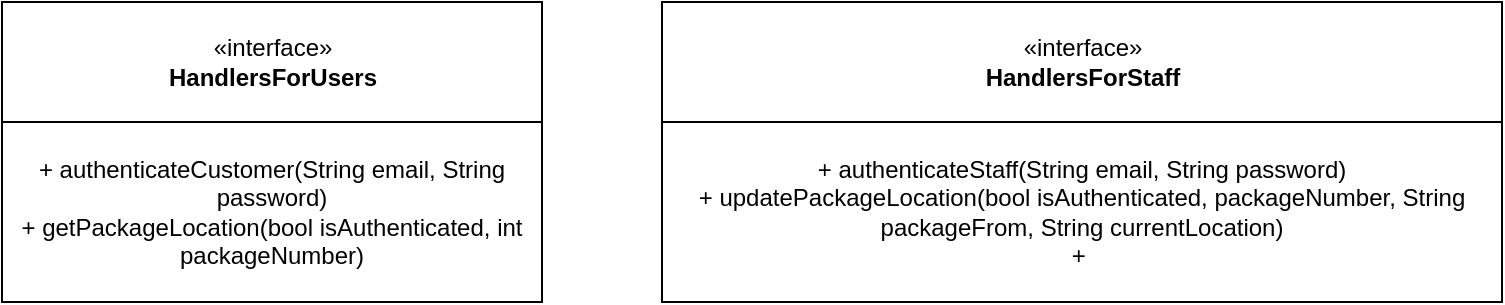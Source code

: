 <mxfile version="17.4.6" type="github">
  <diagram id="C5RBs43oDa-KdzZeNtuy" name="Team42">
    <mxGraphModel dx="981" dy="548" grid="1" gridSize="10" guides="1" tooltips="1" connect="1" arrows="1" fold="1" page="1" pageScale="1" pageWidth="827" pageHeight="1169" math="0" shadow="0">
      <root>
        <mxCell id="WIyWlLk6GJQsqaUBKTNV-0" />
        <mxCell id="WIyWlLk6GJQsqaUBKTNV-1" parent="WIyWlLk6GJQsqaUBKTNV-0" />
        <mxCell id="cyj-z0VjZUZghWz-tNcz-2" value="" style="group;movable=0;resizable=0;rotatable=0;deletable=0;editable=0;connectable=0;" vertex="1" connectable="0" parent="WIyWlLk6GJQsqaUBKTNV-1">
          <mxGeometry x="60" y="390" width="240" height="150" as="geometry" />
        </mxCell>
        <mxCell id="cyj-z0VjZUZghWz-tNcz-0" value="«interface»&lt;br&gt;&lt;b&gt;HandlersForUsers&lt;/b&gt;" style="html=1;" vertex="1" parent="cyj-z0VjZUZghWz-tNcz-2">
          <mxGeometry x="-30" width="270" height="60" as="geometry" />
        </mxCell>
        <mxCell id="cyj-z0VjZUZghWz-tNcz-1" value="+ authenticateCustomer(String email, String password)&lt;br&gt;+ getPackageLocation(bool isAuthenticated, int packageNumber)" style="rounded=0;whiteSpace=wrap;html=1;" vertex="1" parent="cyj-z0VjZUZghWz-tNcz-2">
          <mxGeometry x="-30" y="60" width="270" height="90" as="geometry" />
        </mxCell>
        <mxCell id="cyj-z0VjZUZghWz-tNcz-3" value="" style="group" vertex="1" connectable="0" parent="WIyWlLk6GJQsqaUBKTNV-1">
          <mxGeometry x="360" y="390" width="420" height="150" as="geometry" />
        </mxCell>
        <mxCell id="cyj-z0VjZUZghWz-tNcz-4" value="«interface»&lt;br&gt;&lt;b&gt;HandlersForStaff&lt;/b&gt;" style="html=1;" vertex="1" parent="cyj-z0VjZUZghWz-tNcz-3">
          <mxGeometry width="420" height="60" as="geometry" />
        </mxCell>
        <mxCell id="cyj-z0VjZUZghWz-tNcz-5" value="+ authenticateStaff(String email, String password)&lt;br&gt;+ updatePackageLocation(bool isAuthenticated, packageNumber, String packageFrom, String currentLocation)&lt;br&gt;+&amp;nbsp;" style="rounded=0;whiteSpace=wrap;html=1;" vertex="1" parent="cyj-z0VjZUZghWz-tNcz-3">
          <mxGeometry y="60" width="420" height="90" as="geometry" />
        </mxCell>
      </root>
    </mxGraphModel>
  </diagram>
</mxfile>
